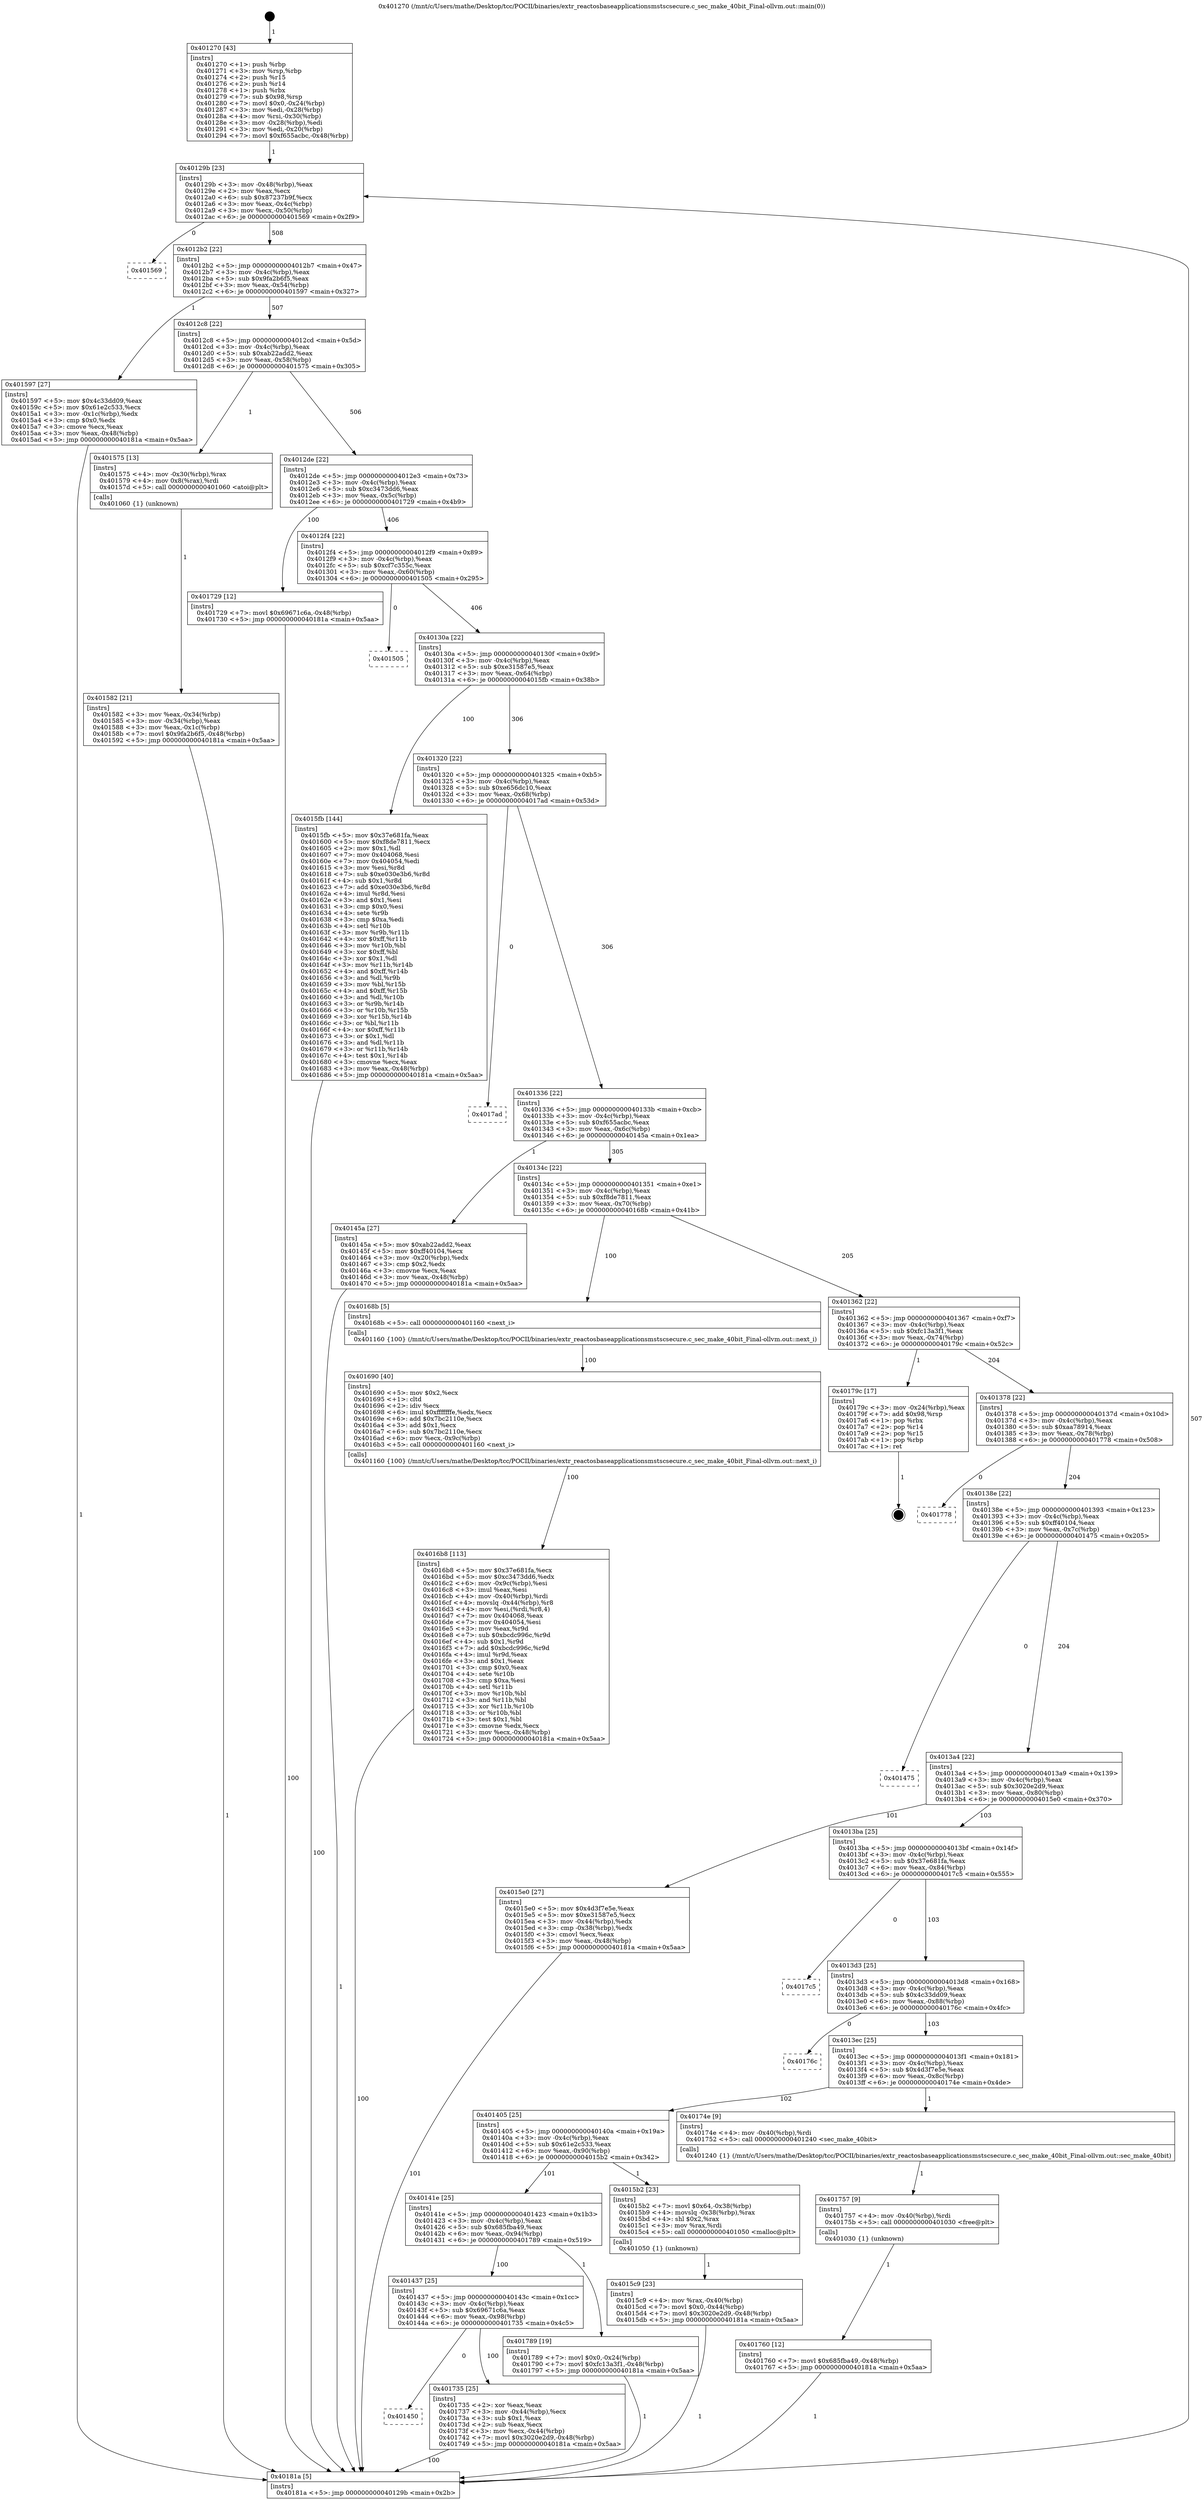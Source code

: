 digraph "0x401270" {
  label = "0x401270 (/mnt/c/Users/mathe/Desktop/tcc/POCII/binaries/extr_reactosbaseapplicationsmstscsecure.c_sec_make_40bit_Final-ollvm.out::main(0))"
  labelloc = "t"
  node[shape=record]

  Entry [label="",width=0.3,height=0.3,shape=circle,fillcolor=black,style=filled]
  "0x40129b" [label="{
     0x40129b [23]\l
     | [instrs]\l
     &nbsp;&nbsp;0x40129b \<+3\>: mov -0x48(%rbp),%eax\l
     &nbsp;&nbsp;0x40129e \<+2\>: mov %eax,%ecx\l
     &nbsp;&nbsp;0x4012a0 \<+6\>: sub $0x87237b9f,%ecx\l
     &nbsp;&nbsp;0x4012a6 \<+3\>: mov %eax,-0x4c(%rbp)\l
     &nbsp;&nbsp;0x4012a9 \<+3\>: mov %ecx,-0x50(%rbp)\l
     &nbsp;&nbsp;0x4012ac \<+6\>: je 0000000000401569 \<main+0x2f9\>\l
  }"]
  "0x401569" [label="{
     0x401569\l
  }", style=dashed]
  "0x4012b2" [label="{
     0x4012b2 [22]\l
     | [instrs]\l
     &nbsp;&nbsp;0x4012b2 \<+5\>: jmp 00000000004012b7 \<main+0x47\>\l
     &nbsp;&nbsp;0x4012b7 \<+3\>: mov -0x4c(%rbp),%eax\l
     &nbsp;&nbsp;0x4012ba \<+5\>: sub $0x9fa2b6f5,%eax\l
     &nbsp;&nbsp;0x4012bf \<+3\>: mov %eax,-0x54(%rbp)\l
     &nbsp;&nbsp;0x4012c2 \<+6\>: je 0000000000401597 \<main+0x327\>\l
  }"]
  Exit [label="",width=0.3,height=0.3,shape=circle,fillcolor=black,style=filled,peripheries=2]
  "0x401597" [label="{
     0x401597 [27]\l
     | [instrs]\l
     &nbsp;&nbsp;0x401597 \<+5\>: mov $0x4c33dd09,%eax\l
     &nbsp;&nbsp;0x40159c \<+5\>: mov $0x61e2c533,%ecx\l
     &nbsp;&nbsp;0x4015a1 \<+3\>: mov -0x1c(%rbp),%edx\l
     &nbsp;&nbsp;0x4015a4 \<+3\>: cmp $0x0,%edx\l
     &nbsp;&nbsp;0x4015a7 \<+3\>: cmove %ecx,%eax\l
     &nbsp;&nbsp;0x4015aa \<+3\>: mov %eax,-0x48(%rbp)\l
     &nbsp;&nbsp;0x4015ad \<+5\>: jmp 000000000040181a \<main+0x5aa\>\l
  }"]
  "0x4012c8" [label="{
     0x4012c8 [22]\l
     | [instrs]\l
     &nbsp;&nbsp;0x4012c8 \<+5\>: jmp 00000000004012cd \<main+0x5d\>\l
     &nbsp;&nbsp;0x4012cd \<+3\>: mov -0x4c(%rbp),%eax\l
     &nbsp;&nbsp;0x4012d0 \<+5\>: sub $0xab22add2,%eax\l
     &nbsp;&nbsp;0x4012d5 \<+3\>: mov %eax,-0x58(%rbp)\l
     &nbsp;&nbsp;0x4012d8 \<+6\>: je 0000000000401575 \<main+0x305\>\l
  }"]
  "0x401760" [label="{
     0x401760 [12]\l
     | [instrs]\l
     &nbsp;&nbsp;0x401760 \<+7\>: movl $0x685fba49,-0x48(%rbp)\l
     &nbsp;&nbsp;0x401767 \<+5\>: jmp 000000000040181a \<main+0x5aa\>\l
  }"]
  "0x401575" [label="{
     0x401575 [13]\l
     | [instrs]\l
     &nbsp;&nbsp;0x401575 \<+4\>: mov -0x30(%rbp),%rax\l
     &nbsp;&nbsp;0x401579 \<+4\>: mov 0x8(%rax),%rdi\l
     &nbsp;&nbsp;0x40157d \<+5\>: call 0000000000401060 \<atoi@plt\>\l
     | [calls]\l
     &nbsp;&nbsp;0x401060 \{1\} (unknown)\l
  }"]
  "0x4012de" [label="{
     0x4012de [22]\l
     | [instrs]\l
     &nbsp;&nbsp;0x4012de \<+5\>: jmp 00000000004012e3 \<main+0x73\>\l
     &nbsp;&nbsp;0x4012e3 \<+3\>: mov -0x4c(%rbp),%eax\l
     &nbsp;&nbsp;0x4012e6 \<+5\>: sub $0xc3473dd6,%eax\l
     &nbsp;&nbsp;0x4012eb \<+3\>: mov %eax,-0x5c(%rbp)\l
     &nbsp;&nbsp;0x4012ee \<+6\>: je 0000000000401729 \<main+0x4b9\>\l
  }"]
  "0x401757" [label="{
     0x401757 [9]\l
     | [instrs]\l
     &nbsp;&nbsp;0x401757 \<+4\>: mov -0x40(%rbp),%rdi\l
     &nbsp;&nbsp;0x40175b \<+5\>: call 0000000000401030 \<free@plt\>\l
     | [calls]\l
     &nbsp;&nbsp;0x401030 \{1\} (unknown)\l
  }"]
  "0x401729" [label="{
     0x401729 [12]\l
     | [instrs]\l
     &nbsp;&nbsp;0x401729 \<+7\>: movl $0x69671c6a,-0x48(%rbp)\l
     &nbsp;&nbsp;0x401730 \<+5\>: jmp 000000000040181a \<main+0x5aa\>\l
  }"]
  "0x4012f4" [label="{
     0x4012f4 [22]\l
     | [instrs]\l
     &nbsp;&nbsp;0x4012f4 \<+5\>: jmp 00000000004012f9 \<main+0x89\>\l
     &nbsp;&nbsp;0x4012f9 \<+3\>: mov -0x4c(%rbp),%eax\l
     &nbsp;&nbsp;0x4012fc \<+5\>: sub $0xcf7c355c,%eax\l
     &nbsp;&nbsp;0x401301 \<+3\>: mov %eax,-0x60(%rbp)\l
     &nbsp;&nbsp;0x401304 \<+6\>: je 0000000000401505 \<main+0x295\>\l
  }"]
  "0x401450" [label="{
     0x401450\l
  }", style=dashed]
  "0x401505" [label="{
     0x401505\l
  }", style=dashed]
  "0x40130a" [label="{
     0x40130a [22]\l
     | [instrs]\l
     &nbsp;&nbsp;0x40130a \<+5\>: jmp 000000000040130f \<main+0x9f\>\l
     &nbsp;&nbsp;0x40130f \<+3\>: mov -0x4c(%rbp),%eax\l
     &nbsp;&nbsp;0x401312 \<+5\>: sub $0xe31587e5,%eax\l
     &nbsp;&nbsp;0x401317 \<+3\>: mov %eax,-0x64(%rbp)\l
     &nbsp;&nbsp;0x40131a \<+6\>: je 00000000004015fb \<main+0x38b\>\l
  }"]
  "0x401735" [label="{
     0x401735 [25]\l
     | [instrs]\l
     &nbsp;&nbsp;0x401735 \<+2\>: xor %eax,%eax\l
     &nbsp;&nbsp;0x401737 \<+3\>: mov -0x44(%rbp),%ecx\l
     &nbsp;&nbsp;0x40173a \<+3\>: sub $0x1,%eax\l
     &nbsp;&nbsp;0x40173d \<+2\>: sub %eax,%ecx\l
     &nbsp;&nbsp;0x40173f \<+3\>: mov %ecx,-0x44(%rbp)\l
     &nbsp;&nbsp;0x401742 \<+7\>: movl $0x3020e2d9,-0x48(%rbp)\l
     &nbsp;&nbsp;0x401749 \<+5\>: jmp 000000000040181a \<main+0x5aa\>\l
  }"]
  "0x4015fb" [label="{
     0x4015fb [144]\l
     | [instrs]\l
     &nbsp;&nbsp;0x4015fb \<+5\>: mov $0x37e681fa,%eax\l
     &nbsp;&nbsp;0x401600 \<+5\>: mov $0xf8de7811,%ecx\l
     &nbsp;&nbsp;0x401605 \<+2\>: mov $0x1,%dl\l
     &nbsp;&nbsp;0x401607 \<+7\>: mov 0x404068,%esi\l
     &nbsp;&nbsp;0x40160e \<+7\>: mov 0x404054,%edi\l
     &nbsp;&nbsp;0x401615 \<+3\>: mov %esi,%r8d\l
     &nbsp;&nbsp;0x401618 \<+7\>: sub $0xe030e3b6,%r8d\l
     &nbsp;&nbsp;0x40161f \<+4\>: sub $0x1,%r8d\l
     &nbsp;&nbsp;0x401623 \<+7\>: add $0xe030e3b6,%r8d\l
     &nbsp;&nbsp;0x40162a \<+4\>: imul %r8d,%esi\l
     &nbsp;&nbsp;0x40162e \<+3\>: and $0x1,%esi\l
     &nbsp;&nbsp;0x401631 \<+3\>: cmp $0x0,%esi\l
     &nbsp;&nbsp;0x401634 \<+4\>: sete %r9b\l
     &nbsp;&nbsp;0x401638 \<+3\>: cmp $0xa,%edi\l
     &nbsp;&nbsp;0x40163b \<+4\>: setl %r10b\l
     &nbsp;&nbsp;0x40163f \<+3\>: mov %r9b,%r11b\l
     &nbsp;&nbsp;0x401642 \<+4\>: xor $0xff,%r11b\l
     &nbsp;&nbsp;0x401646 \<+3\>: mov %r10b,%bl\l
     &nbsp;&nbsp;0x401649 \<+3\>: xor $0xff,%bl\l
     &nbsp;&nbsp;0x40164c \<+3\>: xor $0x1,%dl\l
     &nbsp;&nbsp;0x40164f \<+3\>: mov %r11b,%r14b\l
     &nbsp;&nbsp;0x401652 \<+4\>: and $0xff,%r14b\l
     &nbsp;&nbsp;0x401656 \<+3\>: and %dl,%r9b\l
     &nbsp;&nbsp;0x401659 \<+3\>: mov %bl,%r15b\l
     &nbsp;&nbsp;0x40165c \<+4\>: and $0xff,%r15b\l
     &nbsp;&nbsp;0x401660 \<+3\>: and %dl,%r10b\l
     &nbsp;&nbsp;0x401663 \<+3\>: or %r9b,%r14b\l
     &nbsp;&nbsp;0x401666 \<+3\>: or %r10b,%r15b\l
     &nbsp;&nbsp;0x401669 \<+3\>: xor %r15b,%r14b\l
     &nbsp;&nbsp;0x40166c \<+3\>: or %bl,%r11b\l
     &nbsp;&nbsp;0x40166f \<+4\>: xor $0xff,%r11b\l
     &nbsp;&nbsp;0x401673 \<+3\>: or $0x1,%dl\l
     &nbsp;&nbsp;0x401676 \<+3\>: and %dl,%r11b\l
     &nbsp;&nbsp;0x401679 \<+3\>: or %r11b,%r14b\l
     &nbsp;&nbsp;0x40167c \<+4\>: test $0x1,%r14b\l
     &nbsp;&nbsp;0x401680 \<+3\>: cmovne %ecx,%eax\l
     &nbsp;&nbsp;0x401683 \<+3\>: mov %eax,-0x48(%rbp)\l
     &nbsp;&nbsp;0x401686 \<+5\>: jmp 000000000040181a \<main+0x5aa\>\l
  }"]
  "0x401320" [label="{
     0x401320 [22]\l
     | [instrs]\l
     &nbsp;&nbsp;0x401320 \<+5\>: jmp 0000000000401325 \<main+0xb5\>\l
     &nbsp;&nbsp;0x401325 \<+3\>: mov -0x4c(%rbp),%eax\l
     &nbsp;&nbsp;0x401328 \<+5\>: sub $0xe656dc10,%eax\l
     &nbsp;&nbsp;0x40132d \<+3\>: mov %eax,-0x68(%rbp)\l
     &nbsp;&nbsp;0x401330 \<+6\>: je 00000000004017ad \<main+0x53d\>\l
  }"]
  "0x401437" [label="{
     0x401437 [25]\l
     | [instrs]\l
     &nbsp;&nbsp;0x401437 \<+5\>: jmp 000000000040143c \<main+0x1cc\>\l
     &nbsp;&nbsp;0x40143c \<+3\>: mov -0x4c(%rbp),%eax\l
     &nbsp;&nbsp;0x40143f \<+5\>: sub $0x69671c6a,%eax\l
     &nbsp;&nbsp;0x401444 \<+6\>: mov %eax,-0x98(%rbp)\l
     &nbsp;&nbsp;0x40144a \<+6\>: je 0000000000401735 \<main+0x4c5\>\l
  }"]
  "0x4017ad" [label="{
     0x4017ad\l
  }", style=dashed]
  "0x401336" [label="{
     0x401336 [22]\l
     | [instrs]\l
     &nbsp;&nbsp;0x401336 \<+5\>: jmp 000000000040133b \<main+0xcb\>\l
     &nbsp;&nbsp;0x40133b \<+3\>: mov -0x4c(%rbp),%eax\l
     &nbsp;&nbsp;0x40133e \<+5\>: sub $0xf655acbc,%eax\l
     &nbsp;&nbsp;0x401343 \<+3\>: mov %eax,-0x6c(%rbp)\l
     &nbsp;&nbsp;0x401346 \<+6\>: je 000000000040145a \<main+0x1ea\>\l
  }"]
  "0x401789" [label="{
     0x401789 [19]\l
     | [instrs]\l
     &nbsp;&nbsp;0x401789 \<+7\>: movl $0x0,-0x24(%rbp)\l
     &nbsp;&nbsp;0x401790 \<+7\>: movl $0xfc13a3f1,-0x48(%rbp)\l
     &nbsp;&nbsp;0x401797 \<+5\>: jmp 000000000040181a \<main+0x5aa\>\l
  }"]
  "0x40145a" [label="{
     0x40145a [27]\l
     | [instrs]\l
     &nbsp;&nbsp;0x40145a \<+5\>: mov $0xab22add2,%eax\l
     &nbsp;&nbsp;0x40145f \<+5\>: mov $0xff40104,%ecx\l
     &nbsp;&nbsp;0x401464 \<+3\>: mov -0x20(%rbp),%edx\l
     &nbsp;&nbsp;0x401467 \<+3\>: cmp $0x2,%edx\l
     &nbsp;&nbsp;0x40146a \<+3\>: cmovne %ecx,%eax\l
     &nbsp;&nbsp;0x40146d \<+3\>: mov %eax,-0x48(%rbp)\l
     &nbsp;&nbsp;0x401470 \<+5\>: jmp 000000000040181a \<main+0x5aa\>\l
  }"]
  "0x40134c" [label="{
     0x40134c [22]\l
     | [instrs]\l
     &nbsp;&nbsp;0x40134c \<+5\>: jmp 0000000000401351 \<main+0xe1\>\l
     &nbsp;&nbsp;0x401351 \<+3\>: mov -0x4c(%rbp),%eax\l
     &nbsp;&nbsp;0x401354 \<+5\>: sub $0xf8de7811,%eax\l
     &nbsp;&nbsp;0x401359 \<+3\>: mov %eax,-0x70(%rbp)\l
     &nbsp;&nbsp;0x40135c \<+6\>: je 000000000040168b \<main+0x41b\>\l
  }"]
  "0x40181a" [label="{
     0x40181a [5]\l
     | [instrs]\l
     &nbsp;&nbsp;0x40181a \<+5\>: jmp 000000000040129b \<main+0x2b\>\l
  }"]
  "0x401270" [label="{
     0x401270 [43]\l
     | [instrs]\l
     &nbsp;&nbsp;0x401270 \<+1\>: push %rbp\l
     &nbsp;&nbsp;0x401271 \<+3\>: mov %rsp,%rbp\l
     &nbsp;&nbsp;0x401274 \<+2\>: push %r15\l
     &nbsp;&nbsp;0x401276 \<+2\>: push %r14\l
     &nbsp;&nbsp;0x401278 \<+1\>: push %rbx\l
     &nbsp;&nbsp;0x401279 \<+7\>: sub $0x98,%rsp\l
     &nbsp;&nbsp;0x401280 \<+7\>: movl $0x0,-0x24(%rbp)\l
     &nbsp;&nbsp;0x401287 \<+3\>: mov %edi,-0x28(%rbp)\l
     &nbsp;&nbsp;0x40128a \<+4\>: mov %rsi,-0x30(%rbp)\l
     &nbsp;&nbsp;0x40128e \<+3\>: mov -0x28(%rbp),%edi\l
     &nbsp;&nbsp;0x401291 \<+3\>: mov %edi,-0x20(%rbp)\l
     &nbsp;&nbsp;0x401294 \<+7\>: movl $0xf655acbc,-0x48(%rbp)\l
  }"]
  "0x401582" [label="{
     0x401582 [21]\l
     | [instrs]\l
     &nbsp;&nbsp;0x401582 \<+3\>: mov %eax,-0x34(%rbp)\l
     &nbsp;&nbsp;0x401585 \<+3\>: mov -0x34(%rbp),%eax\l
     &nbsp;&nbsp;0x401588 \<+3\>: mov %eax,-0x1c(%rbp)\l
     &nbsp;&nbsp;0x40158b \<+7\>: movl $0x9fa2b6f5,-0x48(%rbp)\l
     &nbsp;&nbsp;0x401592 \<+5\>: jmp 000000000040181a \<main+0x5aa\>\l
  }"]
  "0x4016b8" [label="{
     0x4016b8 [113]\l
     | [instrs]\l
     &nbsp;&nbsp;0x4016b8 \<+5\>: mov $0x37e681fa,%ecx\l
     &nbsp;&nbsp;0x4016bd \<+5\>: mov $0xc3473dd6,%edx\l
     &nbsp;&nbsp;0x4016c2 \<+6\>: mov -0x9c(%rbp),%esi\l
     &nbsp;&nbsp;0x4016c8 \<+3\>: imul %eax,%esi\l
     &nbsp;&nbsp;0x4016cb \<+4\>: mov -0x40(%rbp),%rdi\l
     &nbsp;&nbsp;0x4016cf \<+4\>: movslq -0x44(%rbp),%r8\l
     &nbsp;&nbsp;0x4016d3 \<+4\>: mov %esi,(%rdi,%r8,4)\l
     &nbsp;&nbsp;0x4016d7 \<+7\>: mov 0x404068,%eax\l
     &nbsp;&nbsp;0x4016de \<+7\>: mov 0x404054,%esi\l
     &nbsp;&nbsp;0x4016e5 \<+3\>: mov %eax,%r9d\l
     &nbsp;&nbsp;0x4016e8 \<+7\>: sub $0xbcdc996c,%r9d\l
     &nbsp;&nbsp;0x4016ef \<+4\>: sub $0x1,%r9d\l
     &nbsp;&nbsp;0x4016f3 \<+7\>: add $0xbcdc996c,%r9d\l
     &nbsp;&nbsp;0x4016fa \<+4\>: imul %r9d,%eax\l
     &nbsp;&nbsp;0x4016fe \<+3\>: and $0x1,%eax\l
     &nbsp;&nbsp;0x401701 \<+3\>: cmp $0x0,%eax\l
     &nbsp;&nbsp;0x401704 \<+4\>: sete %r10b\l
     &nbsp;&nbsp;0x401708 \<+3\>: cmp $0xa,%esi\l
     &nbsp;&nbsp;0x40170b \<+4\>: setl %r11b\l
     &nbsp;&nbsp;0x40170f \<+3\>: mov %r10b,%bl\l
     &nbsp;&nbsp;0x401712 \<+3\>: and %r11b,%bl\l
     &nbsp;&nbsp;0x401715 \<+3\>: xor %r11b,%r10b\l
     &nbsp;&nbsp;0x401718 \<+3\>: or %r10b,%bl\l
     &nbsp;&nbsp;0x40171b \<+3\>: test $0x1,%bl\l
     &nbsp;&nbsp;0x40171e \<+3\>: cmovne %edx,%ecx\l
     &nbsp;&nbsp;0x401721 \<+3\>: mov %ecx,-0x48(%rbp)\l
     &nbsp;&nbsp;0x401724 \<+5\>: jmp 000000000040181a \<main+0x5aa\>\l
  }"]
  "0x40168b" [label="{
     0x40168b [5]\l
     | [instrs]\l
     &nbsp;&nbsp;0x40168b \<+5\>: call 0000000000401160 \<next_i\>\l
     | [calls]\l
     &nbsp;&nbsp;0x401160 \{100\} (/mnt/c/Users/mathe/Desktop/tcc/POCII/binaries/extr_reactosbaseapplicationsmstscsecure.c_sec_make_40bit_Final-ollvm.out::next_i)\l
  }"]
  "0x401362" [label="{
     0x401362 [22]\l
     | [instrs]\l
     &nbsp;&nbsp;0x401362 \<+5\>: jmp 0000000000401367 \<main+0xf7\>\l
     &nbsp;&nbsp;0x401367 \<+3\>: mov -0x4c(%rbp),%eax\l
     &nbsp;&nbsp;0x40136a \<+5\>: sub $0xfc13a3f1,%eax\l
     &nbsp;&nbsp;0x40136f \<+3\>: mov %eax,-0x74(%rbp)\l
     &nbsp;&nbsp;0x401372 \<+6\>: je 000000000040179c \<main+0x52c\>\l
  }"]
  "0x401690" [label="{
     0x401690 [40]\l
     | [instrs]\l
     &nbsp;&nbsp;0x401690 \<+5\>: mov $0x2,%ecx\l
     &nbsp;&nbsp;0x401695 \<+1\>: cltd\l
     &nbsp;&nbsp;0x401696 \<+2\>: idiv %ecx\l
     &nbsp;&nbsp;0x401698 \<+6\>: imul $0xfffffffe,%edx,%ecx\l
     &nbsp;&nbsp;0x40169e \<+6\>: add $0x7bc2110e,%ecx\l
     &nbsp;&nbsp;0x4016a4 \<+3\>: add $0x1,%ecx\l
     &nbsp;&nbsp;0x4016a7 \<+6\>: sub $0x7bc2110e,%ecx\l
     &nbsp;&nbsp;0x4016ad \<+6\>: mov %ecx,-0x9c(%rbp)\l
     &nbsp;&nbsp;0x4016b3 \<+5\>: call 0000000000401160 \<next_i\>\l
     | [calls]\l
     &nbsp;&nbsp;0x401160 \{100\} (/mnt/c/Users/mathe/Desktop/tcc/POCII/binaries/extr_reactosbaseapplicationsmstscsecure.c_sec_make_40bit_Final-ollvm.out::next_i)\l
  }"]
  "0x40179c" [label="{
     0x40179c [17]\l
     | [instrs]\l
     &nbsp;&nbsp;0x40179c \<+3\>: mov -0x24(%rbp),%eax\l
     &nbsp;&nbsp;0x40179f \<+7\>: add $0x98,%rsp\l
     &nbsp;&nbsp;0x4017a6 \<+1\>: pop %rbx\l
     &nbsp;&nbsp;0x4017a7 \<+2\>: pop %r14\l
     &nbsp;&nbsp;0x4017a9 \<+2\>: pop %r15\l
     &nbsp;&nbsp;0x4017ab \<+1\>: pop %rbp\l
     &nbsp;&nbsp;0x4017ac \<+1\>: ret\l
  }"]
  "0x401378" [label="{
     0x401378 [22]\l
     | [instrs]\l
     &nbsp;&nbsp;0x401378 \<+5\>: jmp 000000000040137d \<main+0x10d\>\l
     &nbsp;&nbsp;0x40137d \<+3\>: mov -0x4c(%rbp),%eax\l
     &nbsp;&nbsp;0x401380 \<+5\>: sub $0xaa78914,%eax\l
     &nbsp;&nbsp;0x401385 \<+3\>: mov %eax,-0x78(%rbp)\l
     &nbsp;&nbsp;0x401388 \<+6\>: je 0000000000401778 \<main+0x508\>\l
  }"]
  "0x4015c9" [label="{
     0x4015c9 [23]\l
     | [instrs]\l
     &nbsp;&nbsp;0x4015c9 \<+4\>: mov %rax,-0x40(%rbp)\l
     &nbsp;&nbsp;0x4015cd \<+7\>: movl $0x0,-0x44(%rbp)\l
     &nbsp;&nbsp;0x4015d4 \<+7\>: movl $0x3020e2d9,-0x48(%rbp)\l
     &nbsp;&nbsp;0x4015db \<+5\>: jmp 000000000040181a \<main+0x5aa\>\l
  }"]
  "0x401778" [label="{
     0x401778\l
  }", style=dashed]
  "0x40138e" [label="{
     0x40138e [22]\l
     | [instrs]\l
     &nbsp;&nbsp;0x40138e \<+5\>: jmp 0000000000401393 \<main+0x123\>\l
     &nbsp;&nbsp;0x401393 \<+3\>: mov -0x4c(%rbp),%eax\l
     &nbsp;&nbsp;0x401396 \<+5\>: sub $0xff40104,%eax\l
     &nbsp;&nbsp;0x40139b \<+3\>: mov %eax,-0x7c(%rbp)\l
     &nbsp;&nbsp;0x40139e \<+6\>: je 0000000000401475 \<main+0x205\>\l
  }"]
  "0x40141e" [label="{
     0x40141e [25]\l
     | [instrs]\l
     &nbsp;&nbsp;0x40141e \<+5\>: jmp 0000000000401423 \<main+0x1b3\>\l
     &nbsp;&nbsp;0x401423 \<+3\>: mov -0x4c(%rbp),%eax\l
     &nbsp;&nbsp;0x401426 \<+5\>: sub $0x685fba49,%eax\l
     &nbsp;&nbsp;0x40142b \<+6\>: mov %eax,-0x94(%rbp)\l
     &nbsp;&nbsp;0x401431 \<+6\>: je 0000000000401789 \<main+0x519\>\l
  }"]
  "0x401475" [label="{
     0x401475\l
  }", style=dashed]
  "0x4013a4" [label="{
     0x4013a4 [22]\l
     | [instrs]\l
     &nbsp;&nbsp;0x4013a4 \<+5\>: jmp 00000000004013a9 \<main+0x139\>\l
     &nbsp;&nbsp;0x4013a9 \<+3\>: mov -0x4c(%rbp),%eax\l
     &nbsp;&nbsp;0x4013ac \<+5\>: sub $0x3020e2d9,%eax\l
     &nbsp;&nbsp;0x4013b1 \<+3\>: mov %eax,-0x80(%rbp)\l
     &nbsp;&nbsp;0x4013b4 \<+6\>: je 00000000004015e0 \<main+0x370\>\l
  }"]
  "0x4015b2" [label="{
     0x4015b2 [23]\l
     | [instrs]\l
     &nbsp;&nbsp;0x4015b2 \<+7\>: movl $0x64,-0x38(%rbp)\l
     &nbsp;&nbsp;0x4015b9 \<+4\>: movslq -0x38(%rbp),%rax\l
     &nbsp;&nbsp;0x4015bd \<+4\>: shl $0x2,%rax\l
     &nbsp;&nbsp;0x4015c1 \<+3\>: mov %rax,%rdi\l
     &nbsp;&nbsp;0x4015c4 \<+5\>: call 0000000000401050 \<malloc@plt\>\l
     | [calls]\l
     &nbsp;&nbsp;0x401050 \{1\} (unknown)\l
  }"]
  "0x4015e0" [label="{
     0x4015e0 [27]\l
     | [instrs]\l
     &nbsp;&nbsp;0x4015e0 \<+5\>: mov $0x4d3f7e5e,%eax\l
     &nbsp;&nbsp;0x4015e5 \<+5\>: mov $0xe31587e5,%ecx\l
     &nbsp;&nbsp;0x4015ea \<+3\>: mov -0x44(%rbp),%edx\l
     &nbsp;&nbsp;0x4015ed \<+3\>: cmp -0x38(%rbp),%edx\l
     &nbsp;&nbsp;0x4015f0 \<+3\>: cmovl %ecx,%eax\l
     &nbsp;&nbsp;0x4015f3 \<+3\>: mov %eax,-0x48(%rbp)\l
     &nbsp;&nbsp;0x4015f6 \<+5\>: jmp 000000000040181a \<main+0x5aa\>\l
  }"]
  "0x4013ba" [label="{
     0x4013ba [25]\l
     | [instrs]\l
     &nbsp;&nbsp;0x4013ba \<+5\>: jmp 00000000004013bf \<main+0x14f\>\l
     &nbsp;&nbsp;0x4013bf \<+3\>: mov -0x4c(%rbp),%eax\l
     &nbsp;&nbsp;0x4013c2 \<+5\>: sub $0x37e681fa,%eax\l
     &nbsp;&nbsp;0x4013c7 \<+6\>: mov %eax,-0x84(%rbp)\l
     &nbsp;&nbsp;0x4013cd \<+6\>: je 00000000004017c5 \<main+0x555\>\l
  }"]
  "0x401405" [label="{
     0x401405 [25]\l
     | [instrs]\l
     &nbsp;&nbsp;0x401405 \<+5\>: jmp 000000000040140a \<main+0x19a\>\l
     &nbsp;&nbsp;0x40140a \<+3\>: mov -0x4c(%rbp),%eax\l
     &nbsp;&nbsp;0x40140d \<+5\>: sub $0x61e2c533,%eax\l
     &nbsp;&nbsp;0x401412 \<+6\>: mov %eax,-0x90(%rbp)\l
     &nbsp;&nbsp;0x401418 \<+6\>: je 00000000004015b2 \<main+0x342\>\l
  }"]
  "0x4017c5" [label="{
     0x4017c5\l
  }", style=dashed]
  "0x4013d3" [label="{
     0x4013d3 [25]\l
     | [instrs]\l
     &nbsp;&nbsp;0x4013d3 \<+5\>: jmp 00000000004013d8 \<main+0x168\>\l
     &nbsp;&nbsp;0x4013d8 \<+3\>: mov -0x4c(%rbp),%eax\l
     &nbsp;&nbsp;0x4013db \<+5\>: sub $0x4c33dd09,%eax\l
     &nbsp;&nbsp;0x4013e0 \<+6\>: mov %eax,-0x88(%rbp)\l
     &nbsp;&nbsp;0x4013e6 \<+6\>: je 000000000040176c \<main+0x4fc\>\l
  }"]
  "0x40174e" [label="{
     0x40174e [9]\l
     | [instrs]\l
     &nbsp;&nbsp;0x40174e \<+4\>: mov -0x40(%rbp),%rdi\l
     &nbsp;&nbsp;0x401752 \<+5\>: call 0000000000401240 \<sec_make_40bit\>\l
     | [calls]\l
     &nbsp;&nbsp;0x401240 \{1\} (/mnt/c/Users/mathe/Desktop/tcc/POCII/binaries/extr_reactosbaseapplicationsmstscsecure.c_sec_make_40bit_Final-ollvm.out::sec_make_40bit)\l
  }"]
  "0x40176c" [label="{
     0x40176c\l
  }", style=dashed]
  "0x4013ec" [label="{
     0x4013ec [25]\l
     | [instrs]\l
     &nbsp;&nbsp;0x4013ec \<+5\>: jmp 00000000004013f1 \<main+0x181\>\l
     &nbsp;&nbsp;0x4013f1 \<+3\>: mov -0x4c(%rbp),%eax\l
     &nbsp;&nbsp;0x4013f4 \<+5\>: sub $0x4d3f7e5e,%eax\l
     &nbsp;&nbsp;0x4013f9 \<+6\>: mov %eax,-0x8c(%rbp)\l
     &nbsp;&nbsp;0x4013ff \<+6\>: je 000000000040174e \<main+0x4de\>\l
  }"]
  Entry -> "0x401270" [label=" 1"]
  "0x40129b" -> "0x401569" [label=" 0"]
  "0x40129b" -> "0x4012b2" [label=" 508"]
  "0x40179c" -> Exit [label=" 1"]
  "0x4012b2" -> "0x401597" [label=" 1"]
  "0x4012b2" -> "0x4012c8" [label=" 507"]
  "0x401789" -> "0x40181a" [label=" 1"]
  "0x4012c8" -> "0x401575" [label=" 1"]
  "0x4012c8" -> "0x4012de" [label=" 506"]
  "0x401760" -> "0x40181a" [label=" 1"]
  "0x4012de" -> "0x401729" [label=" 100"]
  "0x4012de" -> "0x4012f4" [label=" 406"]
  "0x401757" -> "0x401760" [label=" 1"]
  "0x4012f4" -> "0x401505" [label=" 0"]
  "0x4012f4" -> "0x40130a" [label=" 406"]
  "0x40174e" -> "0x401757" [label=" 1"]
  "0x40130a" -> "0x4015fb" [label=" 100"]
  "0x40130a" -> "0x401320" [label=" 306"]
  "0x401735" -> "0x40181a" [label=" 100"]
  "0x401320" -> "0x4017ad" [label=" 0"]
  "0x401320" -> "0x401336" [label=" 306"]
  "0x401437" -> "0x401735" [label=" 100"]
  "0x401336" -> "0x40145a" [label=" 1"]
  "0x401336" -> "0x40134c" [label=" 305"]
  "0x40145a" -> "0x40181a" [label=" 1"]
  "0x401270" -> "0x40129b" [label=" 1"]
  "0x40181a" -> "0x40129b" [label=" 507"]
  "0x401575" -> "0x401582" [label=" 1"]
  "0x401582" -> "0x40181a" [label=" 1"]
  "0x401597" -> "0x40181a" [label=" 1"]
  "0x401437" -> "0x401450" [label=" 0"]
  "0x40134c" -> "0x40168b" [label=" 100"]
  "0x40134c" -> "0x401362" [label=" 205"]
  "0x40141e" -> "0x401789" [label=" 1"]
  "0x401362" -> "0x40179c" [label=" 1"]
  "0x401362" -> "0x401378" [label=" 204"]
  "0x40141e" -> "0x401437" [label=" 100"]
  "0x401378" -> "0x401778" [label=" 0"]
  "0x401378" -> "0x40138e" [label=" 204"]
  "0x401729" -> "0x40181a" [label=" 100"]
  "0x40138e" -> "0x401475" [label=" 0"]
  "0x40138e" -> "0x4013a4" [label=" 204"]
  "0x4016b8" -> "0x40181a" [label=" 100"]
  "0x4013a4" -> "0x4015e0" [label=" 101"]
  "0x4013a4" -> "0x4013ba" [label=" 103"]
  "0x401690" -> "0x4016b8" [label=" 100"]
  "0x4013ba" -> "0x4017c5" [label=" 0"]
  "0x4013ba" -> "0x4013d3" [label=" 103"]
  "0x4015fb" -> "0x40181a" [label=" 100"]
  "0x4013d3" -> "0x40176c" [label=" 0"]
  "0x4013d3" -> "0x4013ec" [label=" 103"]
  "0x4015e0" -> "0x40181a" [label=" 101"]
  "0x4013ec" -> "0x40174e" [label=" 1"]
  "0x4013ec" -> "0x401405" [label=" 102"]
  "0x40168b" -> "0x401690" [label=" 100"]
  "0x401405" -> "0x4015b2" [label=" 1"]
  "0x401405" -> "0x40141e" [label=" 101"]
  "0x4015b2" -> "0x4015c9" [label=" 1"]
  "0x4015c9" -> "0x40181a" [label=" 1"]
}
